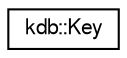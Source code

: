 digraph "Graphical Class Hierarchy"
{
  edge [fontname="FreeSans",fontsize="10",labelfontname="FreeSans",labelfontsize="10"];
  node [fontname="FreeSans",fontsize="10",shape=record];
  rankdir="LR";
  Node1 [label="kdb::Key",height=0.2,width=0.4,color="black", fillcolor="white", style="filled",URL="$classkdb_1_1Key.html",tooltip="Key is an essential class that encapsulates key name , value  and metainfo . "];
}
